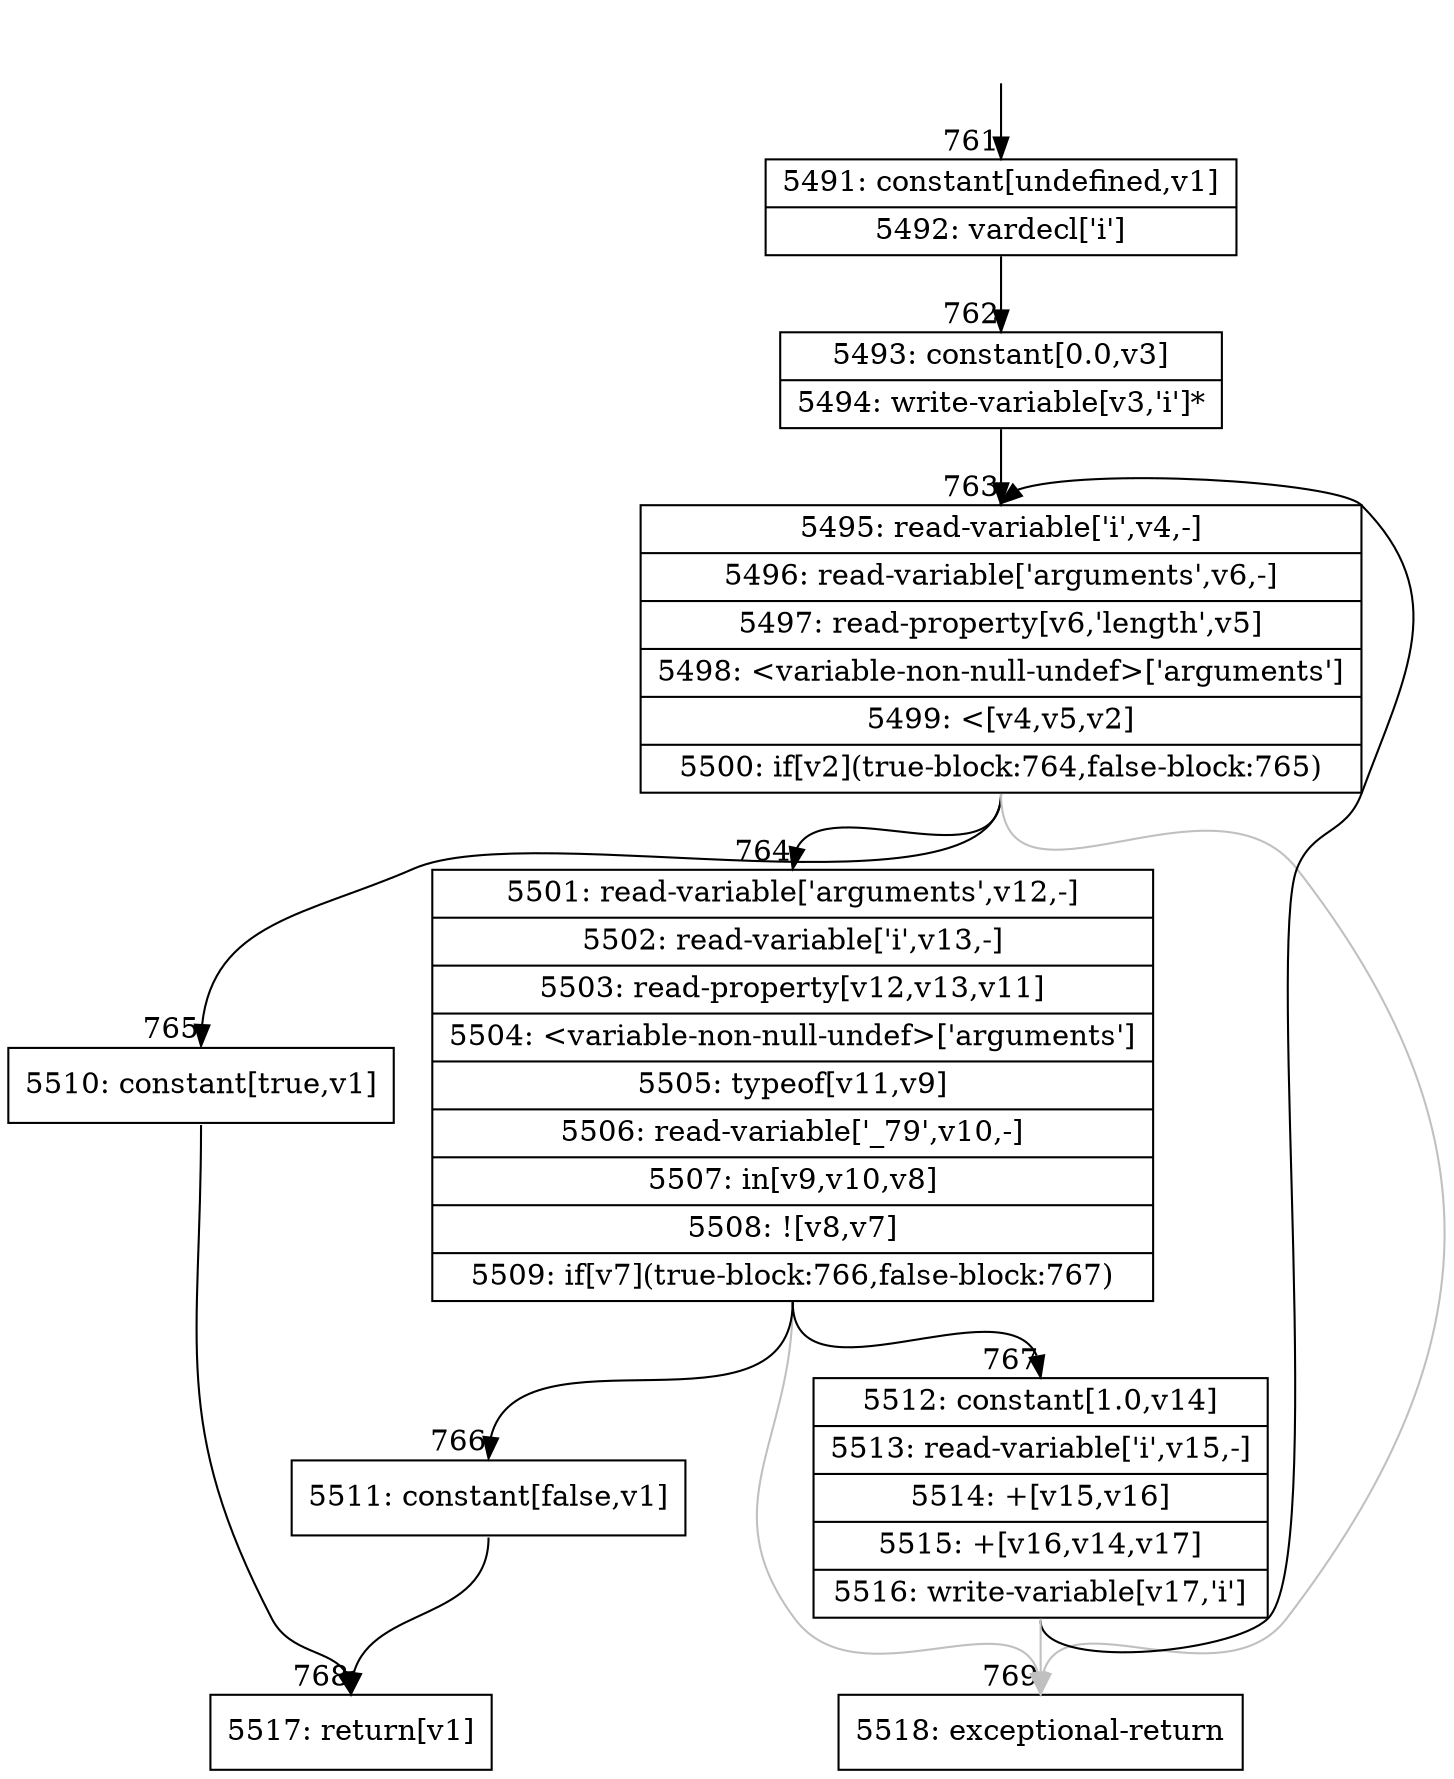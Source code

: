 digraph {
rankdir="TD"
BB_entry57[shape=none,label=""];
BB_entry57 -> BB761 [tailport=s, headport=n, headlabel="    761"]
BB761 [shape=record label="{5491: constant[undefined,v1]|5492: vardecl['i']}" ] 
BB761 -> BB762 [tailport=s, headport=n, headlabel="      762"]
BB762 [shape=record label="{5493: constant[0.0,v3]|5494: write-variable[v3,'i']*}" ] 
BB762 -> BB763 [tailport=s, headport=n, headlabel="      763"]
BB763 [shape=record label="{5495: read-variable['i',v4,-]|5496: read-variable['arguments',v6,-]|5497: read-property[v6,'length',v5]|5498: \<variable-non-null-undef\>['arguments']|5499: \<[v4,v5,v2]|5500: if[v2](true-block:764,false-block:765)}" ] 
BB763 -> BB764 [tailport=s, headport=n, headlabel="      764"]
BB763 -> BB765 [tailport=s, headport=n, headlabel="      765"]
BB763 -> BB769 [tailport=s, headport=n, color=gray, headlabel="      769"]
BB764 [shape=record label="{5501: read-variable['arguments',v12,-]|5502: read-variable['i',v13,-]|5503: read-property[v12,v13,v11]|5504: \<variable-non-null-undef\>['arguments']|5505: typeof[v11,v9]|5506: read-variable['_79',v10,-]|5507: in[v9,v10,v8]|5508: ![v8,v7]|5509: if[v7](true-block:766,false-block:767)}" ] 
BB764 -> BB766 [tailport=s, headport=n, headlabel="      766"]
BB764 -> BB767 [tailport=s, headport=n, headlabel="      767"]
BB764 -> BB769 [tailport=s, headport=n, color=gray]
BB765 [shape=record label="{5510: constant[true,v1]}" ] 
BB765 -> BB768 [tailport=s, headport=n, headlabel="      768"]
BB766 [shape=record label="{5511: constant[false,v1]}" ] 
BB766 -> BB768 [tailport=s, headport=n]
BB767 [shape=record label="{5512: constant[1.0,v14]|5513: read-variable['i',v15,-]|5514: +[v15,v16]|5515: +[v16,v14,v17]|5516: write-variable[v17,'i']}" ] 
BB767 -> BB763 [tailport=s, headport=n]
BB767 -> BB769 [tailport=s, headport=n, color=gray]
BB768 [shape=record label="{5517: return[v1]}" ] 
BB769 [shape=record label="{5518: exceptional-return}" ] 
//#$~ 279
}
